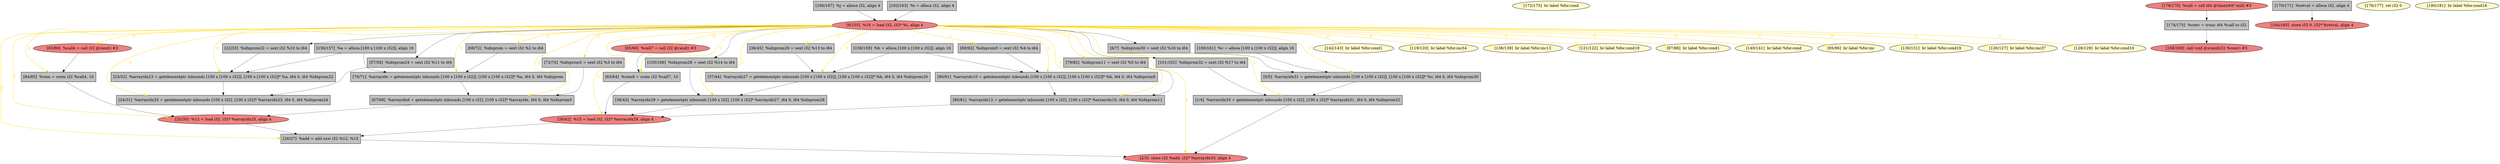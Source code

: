 
digraph G {


node246 [fillcolor=grey,label="[69/72]  %idxprom = sext i32 %2 to i64",shape=rectangle,style=filled ]
node245 [fillcolor=lemonchiffon,label="[172/173]  br label %for.cond",shape=ellipse,style=filled ]
node244 [fillcolor=grey,label="[156/157]  %a = alloca [100 x [100 x i32]], align 16",shape=rectangle,style=filled ]
node243 [fillcolor=grey,label="[23/32]  %arrayidx23 = getelementptr inbounds [100 x [100 x i32]], [100 x [100 x i32]]* %a, i64 0, i64 %idxprom22",shape=rectangle,style=filled ]
node241 [fillcolor=lemonchiffon,label="[142/143]  br label %for.cond1",shape=ellipse,style=filled ]
node240 [fillcolor=lightcoral,label="[168/169]  call void @srand(i32 %conv) #3",shape=ellipse,style=filled ]
node239 [fillcolor=grey,label="[70/71]  %arrayidx = getelementptr inbounds [100 x [100 x i32]], [100 x [100 x i32]]* %a, i64 0, i64 %idxprom",shape=rectangle,style=filled ]
node237 [fillcolor=grey,label="[57/58]  %idxprom24 = sext i32 %11 to i64",shape=rectangle,style=filled ]
node235 [fillcolor=lemonchiffon,label="[119/120]  br label %for.inc34",shape=ellipse,style=filled ]
node236 [fillcolor=grey,label="[38/43]  %arrayidx29 = getelementptr inbounds [100 x i32], [100 x i32]* %arrayidx27, i64 0, i64 %idxprom28",shape=rectangle,style=filled ]
node233 [fillcolor=lightcoral,label="[39/42]  %15 = load i32, i32* %arrayidx29, align 4",shape=ellipse,style=filled ]
node212 [fillcolor=lemonchiffon,label="[138/139]  br label %for.inc13",shape=ellipse,style=filled ]
node200 [fillcolor=lightcoral,label="[2/3]  store i32 %add, i32* %arrayidx33, align 4",shape=ellipse,style=filled ]
node234 [fillcolor=grey,label="[158/159]  %b = alloca [100 x [100 x i32]], align 16",shape=rectangle,style=filled ]
node209 [fillcolor=lemonchiffon,label="[121/122]  br label %for.cond19",shape=ellipse,style=filled ]
node228 [fillcolor=grey,label="[170/171]  %retval = alloca i32, align 4",shape=rectangle,style=filled ]
node205 [fillcolor=grey,label="[101/102]  %idxprom32 = sext i32 %17 to i64",shape=rectangle,style=filled ]
node203 [fillcolor=grey,label="[90/91]  %arrayidx10 = getelementptr inbounds [100 x [100 x i32]], [100 x [100 x i32]]* %b, i64 0, i64 %idxprom9",shape=rectangle,style=filled ]
node211 [fillcolor=grey,label="[174/175]  %conv = trunc i64 %call to i32",shape=rectangle,style=filled ]
node226 [fillcolor=grey,label="[6/7]  %idxprom30 = sext i32 %16 to i64",shape=rectangle,style=filled ]
node197 [fillcolor=grey,label="[80/81]  %arrayidx12 = getelementptr inbounds [100 x i32], [100 x i32]* %arrayidx10, i64 0, i64 %idxprom11",shape=rectangle,style=filled ]
node247 [fillcolor=grey,label="[67/68]  %arrayidx6 = getelementptr inbounds [100 x i32], [100 x i32]* %arrayidx, i64 0, i64 %idxprom5",shape=rectangle,style=filled ]
node227 [fillcolor=lightcoral,label="[178/179]  %call = call i64 @time(i64* null) #3",shape=ellipse,style=filled ]
node206 [fillcolor=grey,label="[105/106]  %idxprom28 = sext i32 %14 to i64",shape=rectangle,style=filled ]
node216 [fillcolor=grey,label="[26/27]  %add = add nsw i32 %12, %15",shape=rectangle,style=filled ]
node204 [fillcolor=grey,label="[89/92]  %idxprom9 = sext i32 %4 to i64",shape=rectangle,style=filled ]
node217 [fillcolor=lemonchiffon,label="[87/88]  br label %for.cond1",shape=ellipse,style=filled ]
node201 [fillcolor=lightcoral,label="[83/86]  %call4 = call i32 @rand() #3",shape=ellipse,style=filled ]
node238 [fillcolor=grey,label="[160/161]  %c = alloca [100 x [100 x i32]], align 16",shape=rectangle,style=filled ]
node214 [fillcolor=lightcoral,label="[8/155]  %16 = load i32, i32* %i, align 4",shape=ellipse,style=filled ]
node215 [fillcolor=lemonchiffon,label="[140/141]  br label %for.cond",shape=ellipse,style=filled ]
node222 [fillcolor=grey,label="[1/4]  %arrayidx33 = getelementptr inbounds [100 x i32], [100 x i32]* %arrayidx31, i64 0, i64 %idxprom32",shape=rectangle,style=filled ]
node207 [fillcolor=lemonchiffon,label="[95/96]  br label %for.inc",shape=ellipse,style=filled ]
node242 [fillcolor=grey,label="[166/167]  %j = alloca i32, align 4",shape=rectangle,style=filled ]
node199 [fillcolor=grey,label="[84/85]  %rem = srem i32 %call4, 10",shape=rectangle,style=filled ]
node208 [fillcolor=grey,label="[73/74]  %idxprom5 = sext i32 %3 to i64",shape=rectangle,style=filled ]
node202 [fillcolor=grey,label="[162/163]  %i = alloca i32, align 4",shape=rectangle,style=filled ]
node213 [fillcolor=lemonchiffon,label="[130/131]  br label %for.cond19",shape=ellipse,style=filled ]
node198 [fillcolor=grey,label="[79/82]  %idxprom11 = sext i32 %5 to i64",shape=rectangle,style=filled ]
node230 [fillcolor=grey,label="[24/31]  %arrayidx25 = getelementptr inbounds [100 x i32], [100 x i32]* %arrayidx23, i64 0, i64 %idxprom24",shape=rectangle,style=filled ]
node218 [fillcolor=lightcoral,label="[65/66]  %call7 = call i32 @rand() #3",shape=ellipse,style=filled ]
node220 [fillcolor=grey,label="[0/5]  %arrayidx31 = getelementptr inbounds [100 x [100 x i32]], [100 x [100 x i32]]* %c, i64 0, i64 %idxprom30",shape=rectangle,style=filled ]
node248 [fillcolor=lemonchiffon,label="[176/177]  ret i32 0",shape=ellipse,style=filled ]
node221 [fillcolor=grey,label="[63/64]  %rem8 = srem i32 %call7, 10",shape=rectangle,style=filled ]
node223 [fillcolor=lightcoral,label="[164/165]  store i32 0, i32* %retval, align 4",shape=ellipse,style=filled ]
node224 [fillcolor=grey,label="[22/33]  %idxprom22 = sext i32 %10 to i64",shape=rectangle,style=filled ]
node225 [fillcolor=grey,label="[37/44]  %arrayidx27 = getelementptr inbounds [100 x [100 x i32]], [100 x [100 x i32]]* %b, i64 0, i64 %idxprom26",shape=rectangle,style=filled ]
node229 [fillcolor=lemonchiffon,label="[126/127]  br label %for.inc37",shape=ellipse,style=filled ]
node219 [fillcolor=grey,label="[36/45]  %idxprom26 = sext i32 %13 to i64",shape=rectangle,style=filled ]
node231 [fillcolor=lemonchiffon,label="[180/181]  br label %for.cond16",shape=ellipse,style=filled ]
node210 [fillcolor=lemonchiffon,label="[128/129]  br label %for.cond16",shape=ellipse,style=filled ]
node232 [fillcolor=lightcoral,label="[25/30]  %12 = load i32, i32* %arrayidx25, align 4",shape=ellipse,style=filled ]

node214->node205 [style=solid,color=black,label="",penwidth=0.5,fontcolor=black ]
node214->node200 [style=solid,color=gold,label="C",penwidth=1.0,fontcolor=gold ]
node214->node237 [style=solid,color=black,label="",penwidth=0.5,fontcolor=black ]
node214->node221 [style=solid,color=gold,label="C",penwidth=1.0,fontcolor=gold ]
node220->node222 [style=solid,color=black,label="",penwidth=0.5,fontcolor=black ]
node214->node247 [style=solid,color=gold,label="C",penwidth=1.0,fontcolor=gold ]
node247->node232 [style=solid,color=black,label="",penwidth=0.5,fontcolor=black ]
node214->node201 [style=solid,color=gold,label="C",penwidth=1.0,fontcolor=gold ]
node238->node220 [style=solid,color=black,label="",penwidth=0.5,fontcolor=black ]
node214->node220 [style=solid,color=gold,label="C",penwidth=1.0,fontcolor=gold ]
node224->node243 [style=solid,color=black,label="",penwidth=0.5,fontcolor=black ]
node214->node226 [style=solid,color=black,label="",penwidth=0.5,fontcolor=black ]
node230->node232 [style=solid,color=black,label="",penwidth=0.5,fontcolor=black ]
node226->node220 [style=solid,color=black,label="",penwidth=0.5,fontcolor=black ]
node225->node236 [style=solid,color=black,label="",penwidth=0.5,fontcolor=black ]
node214->node206 [style=solid,color=black,label="",penwidth=0.5,fontcolor=black ]
node214->node209 [style=solid,color=gold,label="C",penwidth=1.0,fontcolor=gold ]
node214->node204 [style=solid,color=gold,label="C",penwidth=1.0,fontcolor=gold ]
node214->node232 [style=solid,color=gold,label="C",penwidth=1.0,fontcolor=gold ]
node214->node233 [style=solid,color=gold,label="C",penwidth=1.0,fontcolor=gold ]
node243->node230 [style=solid,color=black,label="",penwidth=0.5,fontcolor=black ]
node228->node223 [style=solid,color=black,label="",penwidth=0.5,fontcolor=black ]
node214->node215 [style=solid,color=gold,label="C",penwidth=1.0,fontcolor=gold ]
node236->node233 [style=solid,color=black,label="",penwidth=0.5,fontcolor=black ]
node239->node247 [style=solid,color=black,label="",penwidth=0.5,fontcolor=black ]
node246->node239 [style=solid,color=black,label="",penwidth=0.5,fontcolor=black ]
node197->node233 [style=solid,color=black,label="",penwidth=0.5,fontcolor=black ]
node214->node243 [style=solid,color=gold,label="C",penwidth=1.0,fontcolor=gold ]
node244->node239 [style=solid,color=black,label="",penwidth=0.5,fontcolor=black ]
node214->node216 [style=solid,color=gold,label="C",penwidth=1.0,fontcolor=gold ]
node199->node232 [style=solid,color=black,label="",penwidth=0.5,fontcolor=black ]
node219->node225 [style=solid,color=black,label="",penwidth=0.5,fontcolor=black ]
node201->node199 [style=solid,color=black,label="",penwidth=0.5,fontcolor=black ]
node214->node230 [style=solid,color=gold,label="C",penwidth=1.0,fontcolor=gold ]
node214->node212 [style=solid,color=gold,label="C",penwidth=1.0,fontcolor=gold ]
node214->node246 [style=solid,color=gold,label="C",penwidth=1.0,fontcolor=gold ]
node214->node210 [style=solid,color=gold,label="C",penwidth=1.0,fontcolor=gold ]
node233->node216 [style=solid,color=black,label="",penwidth=0.5,fontcolor=black ]
node244->node243 [style=solid,color=black,label="",penwidth=0.5,fontcolor=black ]
node214->node218 [style=solid,color=gold,label="C",penwidth=1.0,fontcolor=gold ]
node234->node203 [style=solid,color=black,label="",penwidth=0.5,fontcolor=black ]
node227->node211 [style=solid,color=black,label="",penwidth=0.5,fontcolor=black ]
node214->node199 [style=solid,color=gold,label="C",penwidth=1.0,fontcolor=gold ]
node237->node230 [style=solid,color=black,label="",penwidth=0.5,fontcolor=black ]
node214->node229 [style=solid,color=gold,label="C",penwidth=1.0,fontcolor=gold ]
node214->node236 [style=solid,color=gold,label="C",penwidth=1.0,fontcolor=gold ]
node204->node203 [style=solid,color=black,label="",penwidth=0.5,fontcolor=black ]
node214->node208 [style=solid,color=gold,label="C",penwidth=1.0,fontcolor=gold ]
node214->node217 [style=solid,color=gold,label="C",penwidth=1.0,fontcolor=gold ]
node208->node247 [style=solid,color=black,label="",penwidth=0.5,fontcolor=black ]
node205->node222 [style=solid,color=black,label="",penwidth=0.5,fontcolor=black ]
node214->node222 [style=solid,color=gold,label="C",penwidth=1.0,fontcolor=gold ]
node214->node224 [style=solid,color=black,label="",penwidth=0.5,fontcolor=black ]
node214->node203 [style=solid,color=gold,label="C",penwidth=1.0,fontcolor=gold ]
node214->node239 [style=solid,color=gold,label="C",penwidth=1.0,fontcolor=gold ]
node221->node233 [style=solid,color=black,label="",penwidth=0.5,fontcolor=black ]
node222->node200 [style=solid,color=black,label="",penwidth=0.5,fontcolor=black ]
node214->node213 [style=solid,color=gold,label="C",penwidth=1.0,fontcolor=gold ]
node203->node197 [style=solid,color=black,label="",penwidth=0.5,fontcolor=black ]
node214->node235 [style=solid,color=gold,label="C",penwidth=1.0,fontcolor=gold ]
node214->node241 [style=solid,color=gold,label="C",penwidth=1.0,fontcolor=gold ]
node214->node207 [style=solid,color=gold,label="C",penwidth=1.0,fontcolor=gold ]
node214->node219 [style=solid,color=gold,label="C",penwidth=1.0,fontcolor=gold ]
node206->node236 [style=solid,color=black,label="",penwidth=0.5,fontcolor=black ]
node214->node197 [style=solid,color=gold,label="C",penwidth=1.0,fontcolor=gold ]
node218->node221 [style=solid,color=black,label="",penwidth=0.5,fontcolor=black ]
node242->node214 [style=solid,color=black,label="",penwidth=0.5,fontcolor=black ]
node214->node225 [style=solid,color=gold,label="C",penwidth=1.0,fontcolor=gold ]
node214->node198 [style=solid,color=gold,label="C",penwidth=1.0,fontcolor=gold ]
node202->node214 [style=solid,color=black,label="",penwidth=0.5,fontcolor=black ]
node234->node225 [style=solid,color=black,label="",penwidth=0.5,fontcolor=black ]
node216->node200 [style=solid,color=black,label="",penwidth=0.5,fontcolor=black ]
node211->node240 [style=solid,color=black,label="",penwidth=0.5,fontcolor=black ]
node198->node197 [style=solid,color=black,label="",penwidth=0.5,fontcolor=black ]
node232->node216 [style=solid,color=black,label="",penwidth=0.5,fontcolor=black ]


}
